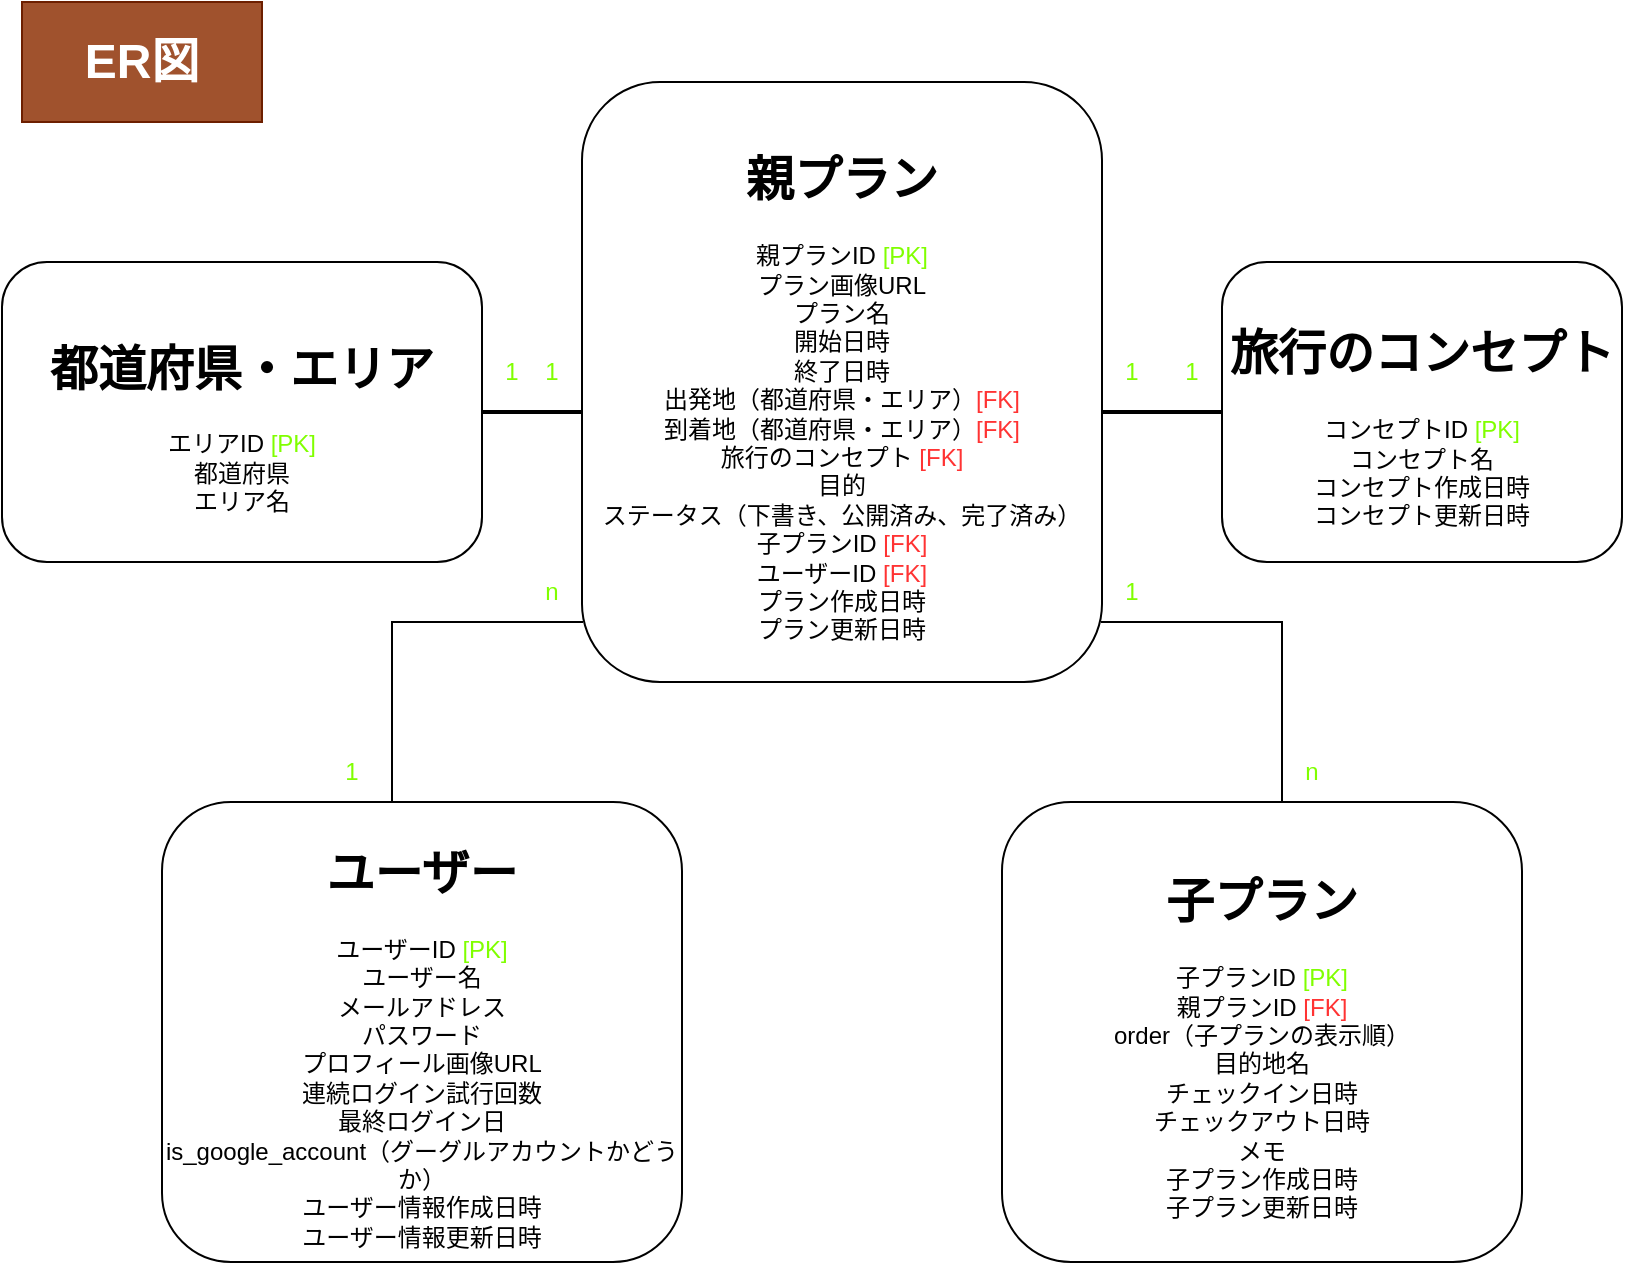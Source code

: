 <mxfile>
    <diagram id="c4VSnBTS9W6G9shR4sSZ" name="ページ1">
        <mxGraphModel dx="902" dy="816" grid="1" gridSize="10" guides="1" tooltips="1" connect="1" arrows="1" fold="1" page="1" pageScale="1" pageWidth="827" pageHeight="1169" math="0" shadow="0">
            <root>
                <mxCell id="0"/>
                <mxCell id="1" parent="0"/>
                <mxCell id="2" value="&lt;h1&gt;親プラン&lt;/h1&gt;&lt;div&gt;親プランID &lt;font color=&quot;#80ff00&quot;&gt;[PK]&lt;/font&gt;&lt;/div&gt;&lt;div&gt;プラン画像URL&lt;/div&gt;&lt;div&gt;プラン名&lt;/div&gt;&lt;div&gt;開始日時&lt;/div&gt;&lt;div&gt;終了日時&lt;/div&gt;&lt;div&gt;出発地（都道府県・エリア）&lt;font color=&quot;#ff3333&quot;&gt;[FK]&lt;/font&gt;&lt;/div&gt;&lt;div&gt;到着地（都道府県・エリア）&lt;font color=&quot;#ff3333&quot;&gt;[FK]&lt;/font&gt;&lt;/div&gt;&lt;div&gt;旅行のコンセプト &lt;font color=&quot;#ff3333&quot;&gt;[FK]&lt;/font&gt;&lt;/div&gt;&lt;div&gt;目的&lt;/div&gt;&lt;div&gt;ステータス（下書き、公開済み、完了済み）&lt;/div&gt;&lt;div&gt;子プランID&amp;nbsp;&lt;font color=&quot;#ff3333&quot;&gt;[FK]&lt;/font&gt;&lt;br&gt;&lt;/div&gt;&lt;div&gt;ユーザーID&amp;nbsp;&lt;font color=&quot;#ff3333&quot;&gt;[FK]&lt;/font&gt;&lt;font color=&quot;#ff3333&quot;&gt;&lt;br&gt;&lt;/font&gt;&lt;/div&gt;&lt;div&gt;プラン作成日時&lt;/div&gt;&lt;div&gt;プラン更新日時&lt;/div&gt;" style="rounded=1;whiteSpace=wrap;html=1;" parent="1" vertex="1">
                    <mxGeometry x="300" y="50" width="260" height="300" as="geometry"/>
                </mxCell>
                <mxCell id="4" value="&lt;h1&gt;子プラン&lt;/h1&gt;&lt;div&gt;&lt;div&gt;子プランID &lt;font color=&quot;#80ff00&quot;&gt;[PK]&lt;/font&gt;&lt;/div&gt;&lt;div&gt;親プランID&amp;nbsp;&lt;span style=&quot;color: rgb(255, 51, 51); background-color: initial;&quot;&gt;[FK]&lt;/span&gt;&lt;/div&gt;&lt;div&gt;order（子プランの表示順）&lt;/div&gt;&lt;div&gt;目的地名&lt;/div&gt;&lt;div&gt;チェックイン日時&lt;/div&gt;&lt;div&gt;チェックアウト日時&lt;/div&gt;&lt;div&gt;メモ&lt;/div&gt;&lt;div&gt;子プラン作成日時&lt;/div&gt;&lt;div&gt;子プラン更新日時&lt;/div&gt;&lt;/div&gt;" style="rounded=1;whiteSpace=wrap;html=1;" parent="1" vertex="1">
                    <mxGeometry x="510" y="410" width="260" height="230" as="geometry"/>
                </mxCell>
                <mxCell id="5" value="&lt;h1&gt;都道府県・エリア&lt;/h1&gt;&lt;div&gt;&lt;div&gt;エリアID&amp;nbsp;&lt;span style=&quot;color: rgb(128, 255, 0); background-color: initial;&quot;&gt;[PK]&lt;/span&gt;&lt;/div&gt;&lt;div&gt;都道府県&lt;/div&gt;&lt;div&gt;エリア名&lt;/div&gt;&lt;/div&gt;" style="rounded=1;whiteSpace=wrap;html=1;" parent="1" vertex="1">
                    <mxGeometry x="10" y="140" width="240" height="150" as="geometry"/>
                </mxCell>
                <mxCell id="6" value="&lt;h1&gt;旅行のコンセプト&lt;/h1&gt;&lt;div&gt;&lt;div&gt;コンセプトID&amp;nbsp;&lt;span style=&quot;color: rgb(128, 255, 0); background-color: initial;&quot;&gt;[PK]&lt;/span&gt;&lt;/div&gt;&lt;div&gt;コンセプト名&lt;/div&gt;&lt;/div&gt;&lt;div&gt;コンセプト作成日時&lt;/div&gt;&lt;div&gt;コンセプト更新日時&lt;/div&gt;" style="rounded=1;whiteSpace=wrap;html=1;" parent="1" vertex="1">
                    <mxGeometry x="620" y="140" width="200" height="150" as="geometry"/>
                </mxCell>
                <mxCell id="7" value="&lt;h1&gt;ユーザー&lt;/h1&gt;&lt;div&gt;&lt;div&gt;&lt;div&gt;ユーザーID &lt;font color=&quot;#80ff00&quot;&gt;[PK]&lt;/font&gt;&lt;/div&gt;&lt;div&gt;ユーザー名&lt;/div&gt;&lt;div&gt;メールアドレス&lt;/div&gt;&lt;div&gt;パスワード&lt;/div&gt;&lt;div&gt;プロフィール画像URL&lt;/div&gt;&lt;div&gt;連続ログイン試行回数&lt;/div&gt;&lt;div&gt;最終ログイン日&lt;/div&gt;&lt;div&gt;is_google_account（グーグルアカウントかどうか）&lt;/div&gt;&lt;div&gt;ユーザー情報作成日時&lt;/div&gt;&lt;div&gt;ユーザー情報更新日時&lt;/div&gt;&lt;/div&gt;&lt;/div&gt;" style="rounded=1;whiteSpace=wrap;html=1;" parent="1" vertex="1">
                    <mxGeometry x="90" y="410" width="260" height="230" as="geometry"/>
                </mxCell>
                <mxCell id="8" value="" style="line;strokeWidth=2;html=1;fontColor=#80FF00;" parent="1" vertex="1">
                    <mxGeometry x="250" y="210" width="50" height="10" as="geometry"/>
                </mxCell>
                <mxCell id="9" value="" style="line;strokeWidth=2;html=1;fontColor=#80FF00;" parent="1" vertex="1">
                    <mxGeometry x="560" y="210" width="60" height="10" as="geometry"/>
                </mxCell>
                <mxCell id="10" value="1" style="text;strokeColor=none;align=center;fillColor=none;html=1;verticalAlign=middle;whiteSpace=wrap;rounded=0;fontColor=#80FF00;" parent="1" vertex="1">
                    <mxGeometry x="260" y="180" width="10" height="30" as="geometry"/>
                </mxCell>
                <mxCell id="11" value="1" style="text;strokeColor=none;align=center;fillColor=none;html=1;verticalAlign=middle;whiteSpace=wrap;rounded=0;fontColor=#80FF00;" parent="1" vertex="1">
                    <mxGeometry x="280" y="180" width="10" height="30" as="geometry"/>
                </mxCell>
                <mxCell id="13" value="1" style="text;strokeColor=none;align=center;fillColor=none;html=1;verticalAlign=middle;whiteSpace=wrap;rounded=0;fontColor=#80FF00;" parent="1" vertex="1">
                    <mxGeometry x="570" y="180" width="10" height="30" as="geometry"/>
                </mxCell>
                <mxCell id="14" value="1" style="text;strokeColor=none;align=center;fillColor=none;html=1;verticalAlign=middle;whiteSpace=wrap;rounded=0;fontColor=#80FF00;" parent="1" vertex="1">
                    <mxGeometry x="600" y="180" width="10" height="30" as="geometry"/>
                </mxCell>
                <mxCell id="15" value="1" style="text;strokeColor=none;align=center;fillColor=none;html=1;verticalAlign=middle;whiteSpace=wrap;rounded=0;fontColor=#80FF00;" parent="1" vertex="1">
                    <mxGeometry x="180" y="380" width="10" height="30" as="geometry"/>
                </mxCell>
                <mxCell id="21" value="" style="shape=partialRectangle;whiteSpace=wrap;html=1;bottom=0;right=0;fillColor=none;fontColor=#80FF00;" parent="1" vertex="1">
                    <mxGeometry x="205" y="320" width="95" height="90" as="geometry"/>
                </mxCell>
                <mxCell id="22" value="" style="shape=partialRectangle;whiteSpace=wrap;html=1;bottom=0;right=0;fillColor=none;fontColor=#80FF00;direction=north;rotation=-180;" parent="1" vertex="1">
                    <mxGeometry x="560" y="320" width="90" height="90" as="geometry"/>
                </mxCell>
                <mxCell id="23" value="n&lt;br&gt;" style="text;strokeColor=none;align=center;fillColor=none;html=1;verticalAlign=middle;whiteSpace=wrap;rounded=0;fontColor=#80FF00;" parent="1" vertex="1">
                    <mxGeometry x="280" y="290" width="10" height="30" as="geometry"/>
                </mxCell>
                <mxCell id="24" value="1" style="text;strokeColor=none;align=center;fillColor=none;html=1;verticalAlign=middle;whiteSpace=wrap;rounded=0;fontColor=#80FF00;" parent="1" vertex="1">
                    <mxGeometry x="570" y="290" width="10" height="30" as="geometry"/>
                </mxCell>
                <mxCell id="25" value="n&lt;br&gt;" style="text;strokeColor=none;align=center;fillColor=none;html=1;verticalAlign=middle;whiteSpace=wrap;rounded=0;fontColor=#80FF00;" parent="1" vertex="1">
                    <mxGeometry x="660" y="380" width="10" height="30" as="geometry"/>
                </mxCell>
                <UserObject label="&lt;h1&gt;ER図&lt;/h1&gt;" treeRoot="1" id="29">
                    <mxCell style="whiteSpace=wrap;html=1;align=center;treeFolding=1;treeMoving=1;newEdgeStyle={&quot;edgeStyle&quot;:&quot;elbowEdgeStyle&quot;,&quot;startArrow&quot;:&quot;none&quot;,&quot;endArrow&quot;:&quot;none&quot;};fontColor=#ffffff;fillColor=#a0522d;strokeColor=#6D1F00;" parent="1" vertex="1" collapsed="1">
                        <mxGeometry x="20" y="10" width="120" height="60" as="geometry"/>
                    </mxCell>
                </UserObject>
            </root>
        </mxGraphModel>
    </diagram>
</mxfile>